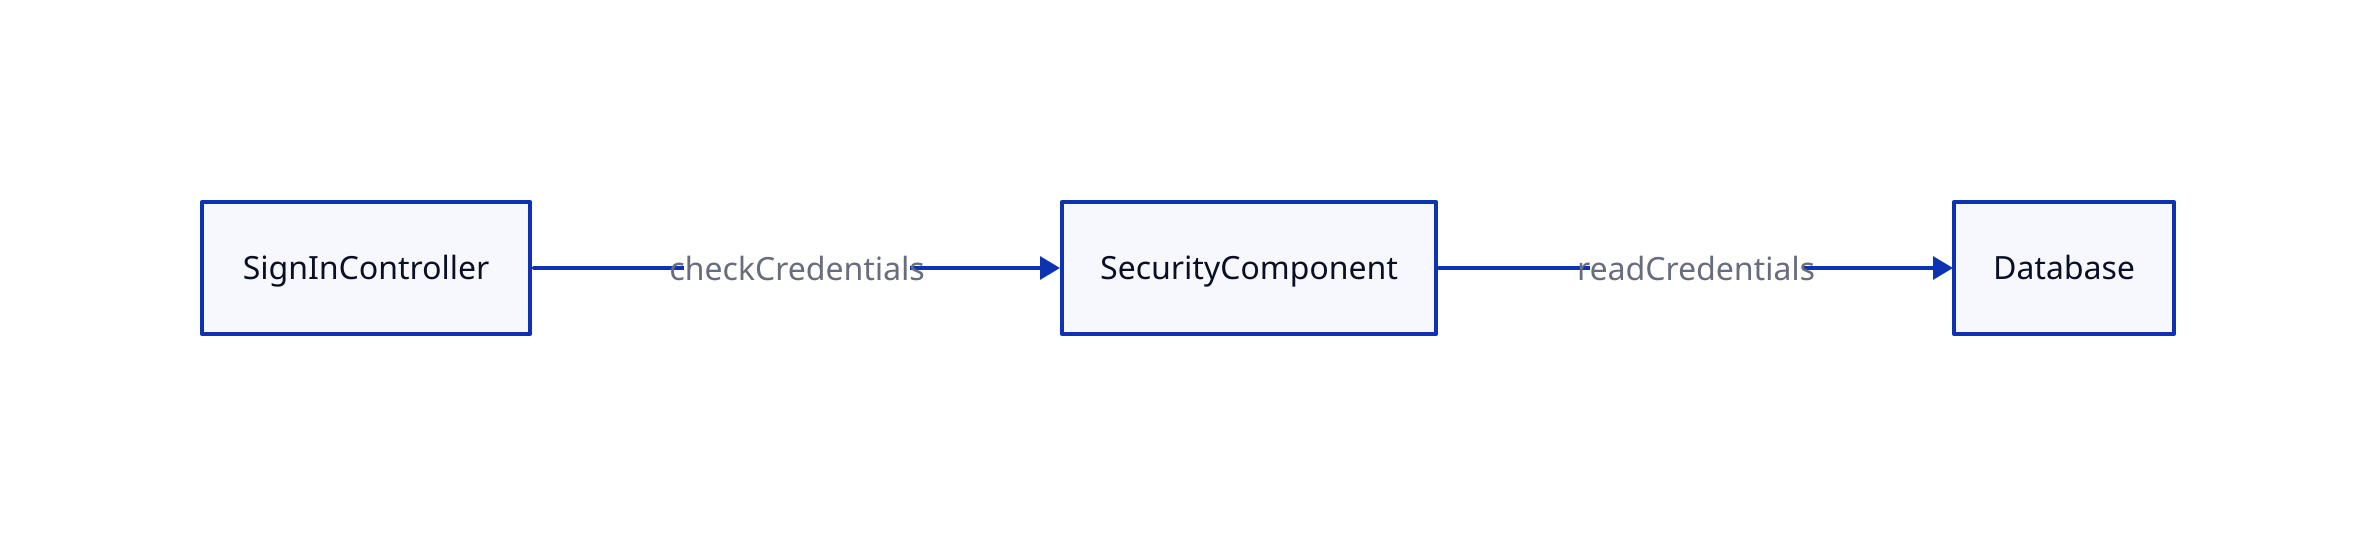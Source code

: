 direction: right

SoftwareSystemBankContainerAPIApplicationComponentSignInController: {
  label: "SignInController"
}
SoftwareSystemBankContainerAPIApplicationComponentSecurityComponent: {
  label: "SecurityComponent"
}
SoftwareSystemBankContainerDatabase: {
  label: "Database"
}

SoftwareSystemBankContainerAPIApplicationComponentSignInController -> SoftwareSystemBankContainerAPIApplicationComponentSecurityComponent: "checkCredentials"
SoftwareSystemBankContainerAPIApplicationComponentSecurityComponent -> SoftwareSystemBankContainerDatabase: "readCredentials"
